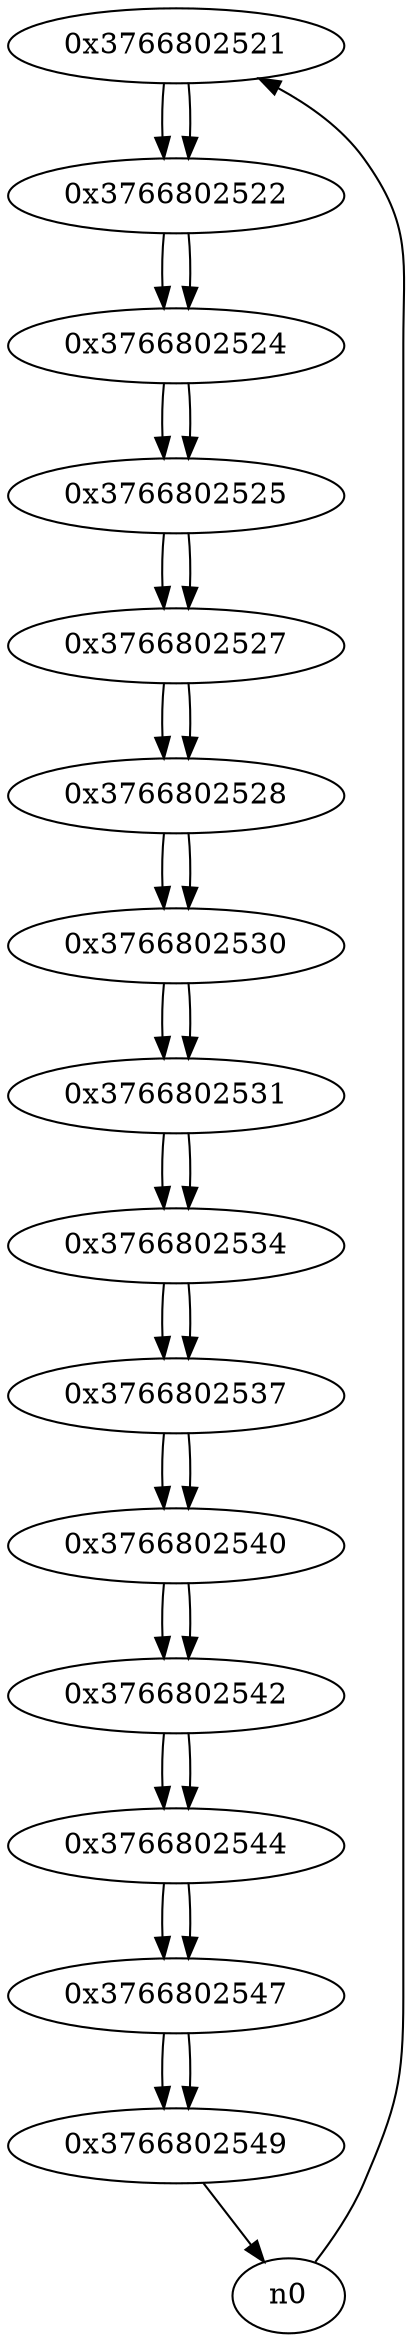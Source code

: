 digraph G{
/* nodes */
  n1 [label="0x3766802521"]
  n2 [label="0x3766802522"]
  n3 [label="0x3766802524"]
  n4 [label="0x3766802525"]
  n5 [label="0x3766802527"]
  n6 [label="0x3766802528"]
  n7 [label="0x3766802530"]
  n8 [label="0x3766802531"]
  n9 [label="0x3766802534"]
  n10 [label="0x3766802537"]
  n11 [label="0x3766802540"]
  n12 [label="0x3766802542"]
  n13 [label="0x3766802544"]
  n14 [label="0x3766802547"]
  n15 [label="0x3766802549"]
/* edges */
n1 -> n2;
n0 -> n1;
n2 -> n3;
n1 -> n2;
n3 -> n4;
n2 -> n3;
n4 -> n5;
n3 -> n4;
n5 -> n6;
n4 -> n5;
n6 -> n7;
n5 -> n6;
n7 -> n8;
n6 -> n7;
n8 -> n9;
n7 -> n8;
n9 -> n10;
n8 -> n9;
n10 -> n11;
n9 -> n10;
n11 -> n12;
n10 -> n11;
n12 -> n13;
n11 -> n12;
n13 -> n14;
n12 -> n13;
n14 -> n15;
n13 -> n14;
n15 -> n0;
n14 -> n15;
}
